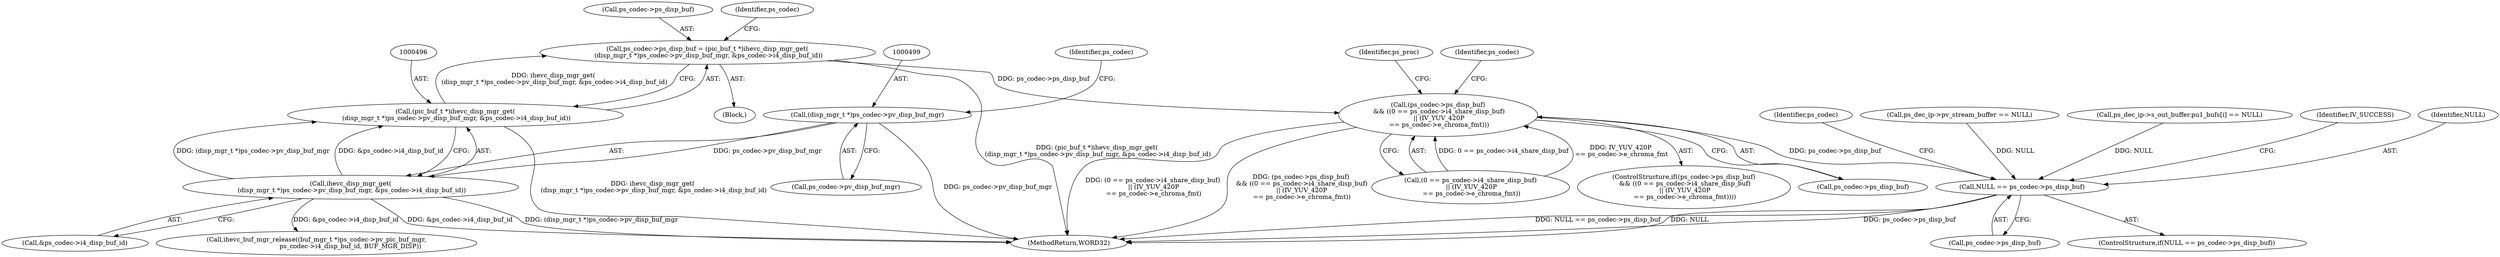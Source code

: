 digraph "0_Android_a33f6725d7e9f92330f995ce2dcf4faa33f6433f@pointer" {
"1000491" [label="(Call,ps_codec->ps_disp_buf = (pic_buf_t *)ihevc_disp_mgr_get(\n (disp_mgr_t *)ps_codec->pv_disp_buf_mgr, &ps_codec->i4_disp_buf_id))"];
"1000495" [label="(Call,(pic_buf_t *)ihevc_disp_mgr_get(\n (disp_mgr_t *)ps_codec->pv_disp_buf_mgr, &ps_codec->i4_disp_buf_id))"];
"1000497" [label="(Call,ihevc_disp_mgr_get(\n (disp_mgr_t *)ps_codec->pv_disp_buf_mgr, &ps_codec->i4_disp_buf_id))"];
"1000498" [label="(Call,(disp_mgr_t *)ps_codec->pv_disp_buf_mgr)"];
"1000508" [label="(Call,(ps_codec->ps_disp_buf)\n && ((0 == ps_codec->i4_share_disp_buf)\n || (IV_YUV_420P\n == ps_codec->e_chroma_fmt)))"];
"1000670" [label="(Call,NULL == ps_codec->ps_disp_buf)"];
"1000678" [label="(Identifier,ps_codec)"];
"1000589" [label="(Identifier,ps_codec)"];
"1000672" [label="(Call,ps_codec->ps_disp_buf)"];
"1000505" [label="(Identifier,ps_codec)"];
"1000507" [label="(ControlStructure,if((ps_codec->ps_disp_buf)\n && ((0 == ps_codec->i4_share_disp_buf)\n || (IV_YUV_420P\n == ps_codec->e_chroma_fmt))))"];
"1000670" [label="(Call,NULL == ps_codec->ps_disp_buf)"];
"1000500" [label="(Call,ps_codec->pv_disp_buf_mgr)"];
"1000259" [label="(Call,ps_dec_ip->pv_stream_buffer == NULL)"];
"1000509" [label="(Call,ps_codec->ps_disp_buf)"];
"1000508" [label="(Call,(ps_codec->ps_disp_buf)\n && ((0 == ps_codec->i4_share_disp_buf)\n || (IV_YUV_420P\n == ps_codec->e_chroma_fmt)))"];
"1000578" [label="(Call,ihevc_buf_mgr_release((buf_mgr_t *)ps_codec->pv_pic_buf_mgr,\n                                  ps_codec->i4_disp_buf_id, BUF_MGR_DISP))"];
"1000403" [label="(Call,ps_dec_ip->s_out_buffer.pu1_bufs[i] == NULL)"];
"1001906" [label="(MethodReturn,WORD32)"];
"1000686" [label="(Identifier,IV_SUCCESS)"];
"1000497" [label="(Call,ihevc_disp_mgr_get(\n (disp_mgr_t *)ps_codec->pv_disp_buf_mgr, &ps_codec->i4_disp_buf_id))"];
"1000495" [label="(Call,(pic_buf_t *)ihevc_disp_mgr_get(\n (disp_mgr_t *)ps_codec->pv_disp_buf_mgr, &ps_codec->i4_disp_buf_id))"];
"1000491" [label="(Call,ps_codec->ps_disp_buf = (pic_buf_t *)ihevc_disp_mgr_get(\n (disp_mgr_t *)ps_codec->pv_disp_buf_mgr, &ps_codec->i4_disp_buf_id))"];
"1000492" [label="(Call,ps_codec->ps_disp_buf)"];
"1000503" [label="(Call,&ps_codec->i4_disp_buf_id)"];
"1000669" [label="(ControlStructure,if(NULL == ps_codec->ps_disp_buf))"];
"1000526" [label="(Identifier,ps_proc)"];
"1000510" [label="(Identifier,ps_codec)"];
"1000498" [label="(Call,(disp_mgr_t *)ps_codec->pv_disp_buf_mgr)"];
"1000512" [label="(Call,(0 == ps_codec->i4_share_disp_buf)\n || (IV_YUV_420P\n == ps_codec->e_chroma_fmt))"];
"1000471" [label="(Block,)"];
"1000671" [label="(Identifier,NULL)"];
"1000491" -> "1000471"  [label="AST: "];
"1000491" -> "1000495"  [label="CFG: "];
"1000492" -> "1000491"  [label="AST: "];
"1000495" -> "1000491"  [label="AST: "];
"1000510" -> "1000491"  [label="CFG: "];
"1000491" -> "1001906"  [label="DDG: (pic_buf_t *)ihevc_disp_mgr_get(\n (disp_mgr_t *)ps_codec->pv_disp_buf_mgr, &ps_codec->i4_disp_buf_id)"];
"1000495" -> "1000491"  [label="DDG: ihevc_disp_mgr_get(\n (disp_mgr_t *)ps_codec->pv_disp_buf_mgr, &ps_codec->i4_disp_buf_id)"];
"1000491" -> "1000508"  [label="DDG: ps_codec->ps_disp_buf"];
"1000495" -> "1000497"  [label="CFG: "];
"1000496" -> "1000495"  [label="AST: "];
"1000497" -> "1000495"  [label="AST: "];
"1000495" -> "1001906"  [label="DDG: ihevc_disp_mgr_get(\n (disp_mgr_t *)ps_codec->pv_disp_buf_mgr, &ps_codec->i4_disp_buf_id)"];
"1000497" -> "1000495"  [label="DDG: (disp_mgr_t *)ps_codec->pv_disp_buf_mgr"];
"1000497" -> "1000495"  [label="DDG: &ps_codec->i4_disp_buf_id"];
"1000497" -> "1000503"  [label="CFG: "];
"1000498" -> "1000497"  [label="AST: "];
"1000503" -> "1000497"  [label="AST: "];
"1000497" -> "1001906"  [label="DDG: (disp_mgr_t *)ps_codec->pv_disp_buf_mgr"];
"1000497" -> "1001906"  [label="DDG: &ps_codec->i4_disp_buf_id"];
"1000498" -> "1000497"  [label="DDG: ps_codec->pv_disp_buf_mgr"];
"1000497" -> "1000578"  [label="DDG: &ps_codec->i4_disp_buf_id"];
"1000498" -> "1000500"  [label="CFG: "];
"1000499" -> "1000498"  [label="AST: "];
"1000500" -> "1000498"  [label="AST: "];
"1000505" -> "1000498"  [label="CFG: "];
"1000498" -> "1001906"  [label="DDG: ps_codec->pv_disp_buf_mgr"];
"1000508" -> "1000507"  [label="AST: "];
"1000508" -> "1000509"  [label="CFG: "];
"1000508" -> "1000512"  [label="CFG: "];
"1000509" -> "1000508"  [label="AST: "];
"1000512" -> "1000508"  [label="AST: "];
"1000526" -> "1000508"  [label="CFG: "];
"1000589" -> "1000508"  [label="CFG: "];
"1000508" -> "1001906"  [label="DDG: (0 == ps_codec->i4_share_disp_buf)\n || (IV_YUV_420P\n == ps_codec->e_chroma_fmt)"];
"1000508" -> "1001906"  [label="DDG: (ps_codec->ps_disp_buf)\n && ((0 == ps_codec->i4_share_disp_buf)\n || (IV_YUV_420P\n == ps_codec->e_chroma_fmt))"];
"1000512" -> "1000508"  [label="DDG: 0 == ps_codec->i4_share_disp_buf"];
"1000512" -> "1000508"  [label="DDG: IV_YUV_420P\n == ps_codec->e_chroma_fmt"];
"1000508" -> "1000670"  [label="DDG: ps_codec->ps_disp_buf"];
"1000670" -> "1000669"  [label="AST: "];
"1000670" -> "1000672"  [label="CFG: "];
"1000671" -> "1000670"  [label="AST: "];
"1000672" -> "1000670"  [label="AST: "];
"1000678" -> "1000670"  [label="CFG: "];
"1000686" -> "1000670"  [label="CFG: "];
"1000670" -> "1001906"  [label="DDG: ps_codec->ps_disp_buf"];
"1000670" -> "1001906"  [label="DDG: NULL == ps_codec->ps_disp_buf"];
"1000670" -> "1001906"  [label="DDG: NULL"];
"1000403" -> "1000670"  [label="DDG: NULL"];
"1000259" -> "1000670"  [label="DDG: NULL"];
}

